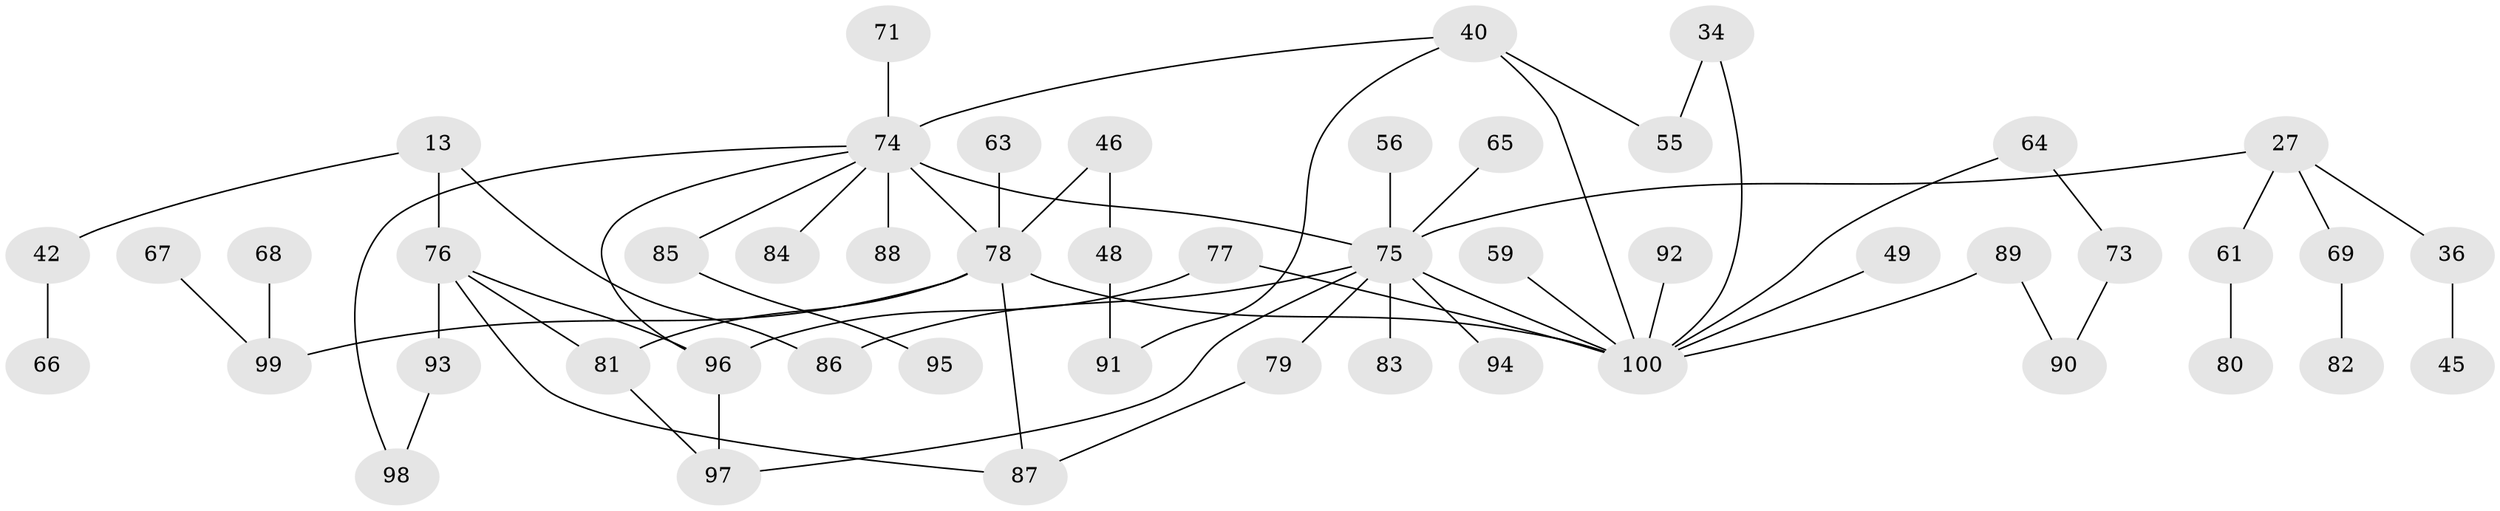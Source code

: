 // original degree distribution, {7: 0.01, 1: 0.25, 6: 0.01, 5: 0.05, 3: 0.27, 8: 0.01, 2: 0.38, 4: 0.02}
// Generated by graph-tools (version 1.1) at 2025/41/03/09/25 04:41:58]
// undirected, 50 vertices, 62 edges
graph export_dot {
graph [start="1"]
  node [color=gray90,style=filled];
  13;
  27 [super="+20"];
  34;
  36;
  40 [super="+24"];
  42;
  45;
  46;
  48;
  49;
  55;
  56;
  59;
  61;
  63;
  64 [super="+39"];
  65;
  66;
  67;
  68;
  69;
  71;
  73;
  74 [super="+11+26+6"];
  75 [super="+5+62+72+57"];
  76 [super="+17+43+50"];
  77;
  78 [super="+7+37+70"];
  79 [super="+22"];
  80;
  81 [super="+60"];
  82;
  83;
  84;
  85 [super="+28"];
  86 [super="+21"];
  87 [super="+41"];
  88;
  89;
  90;
  91;
  92;
  93;
  94;
  95;
  96 [super="+44"];
  97 [super="+31"];
  98;
  99 [super="+53+54"];
  100 [super="+32"];
  13 -- 42;
  13 -- 86 [weight=2];
  13 -- 76 [weight=2];
  27 -- 36;
  27 -- 61;
  27 -- 69;
  27 -- 75;
  34 -- 55;
  34 -- 100;
  36 -- 45;
  40 -- 91;
  40 -- 55;
  40 -- 74;
  40 -- 100;
  42 -- 66;
  46 -- 48;
  46 -- 78;
  48 -- 91;
  49 -- 100;
  56 -- 75;
  59 -- 100;
  61 -- 80;
  63 -- 78;
  64 -- 73;
  64 -- 100;
  65 -- 75;
  67 -- 99;
  68 -- 99;
  69 -- 82;
  71 -- 74;
  73 -- 90;
  74 -- 98;
  74 -- 75 [weight=2];
  74 -- 88;
  74 -- 84;
  74 -- 78 [weight=3];
  74 -- 85;
  74 -- 96;
  75 -- 97;
  75 -- 83;
  75 -- 79 [weight=2];
  75 -- 100;
  75 -- 86;
  75 -- 94;
  76 -- 93;
  76 -- 87;
  76 -- 96;
  76 -- 81;
  77 -- 100;
  77 -- 96;
  78 -- 81;
  78 -- 100;
  78 -- 87;
  78 -- 99;
  79 -- 87;
  81 -- 97;
  85 -- 95;
  89 -- 90;
  89 -- 100;
  92 -- 100;
  93 -- 98;
  96 -- 97;
}
